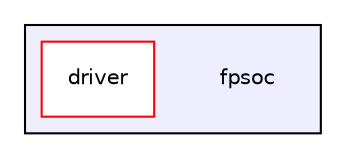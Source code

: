 digraph "/home/jiawenshen/master_sdk/fpsoc" {
  compound=true
  node [ fontsize="10", fontname="Helvetica"];
  edge [ labelfontsize="10", labelfontname="Helvetica"];
  subgraph clusterdir_76ac82f562da316b2309805d3956dd01 {
    graph [ bgcolor="#eeeeff", pencolor="black", label="" URL="dir_76ac82f562da316b2309805d3956dd01.html"];
    dir_76ac82f562da316b2309805d3956dd01 [shape=plaintext label="fpsoc"];
    dir_57d5b9b58f4b925378ff2c5e15cdb3b5 [shape=box label="driver" color="red" fillcolor="white" style="filled" URL="dir_57d5b9b58f4b925378ff2c5e15cdb3b5.html"];
  }
}

